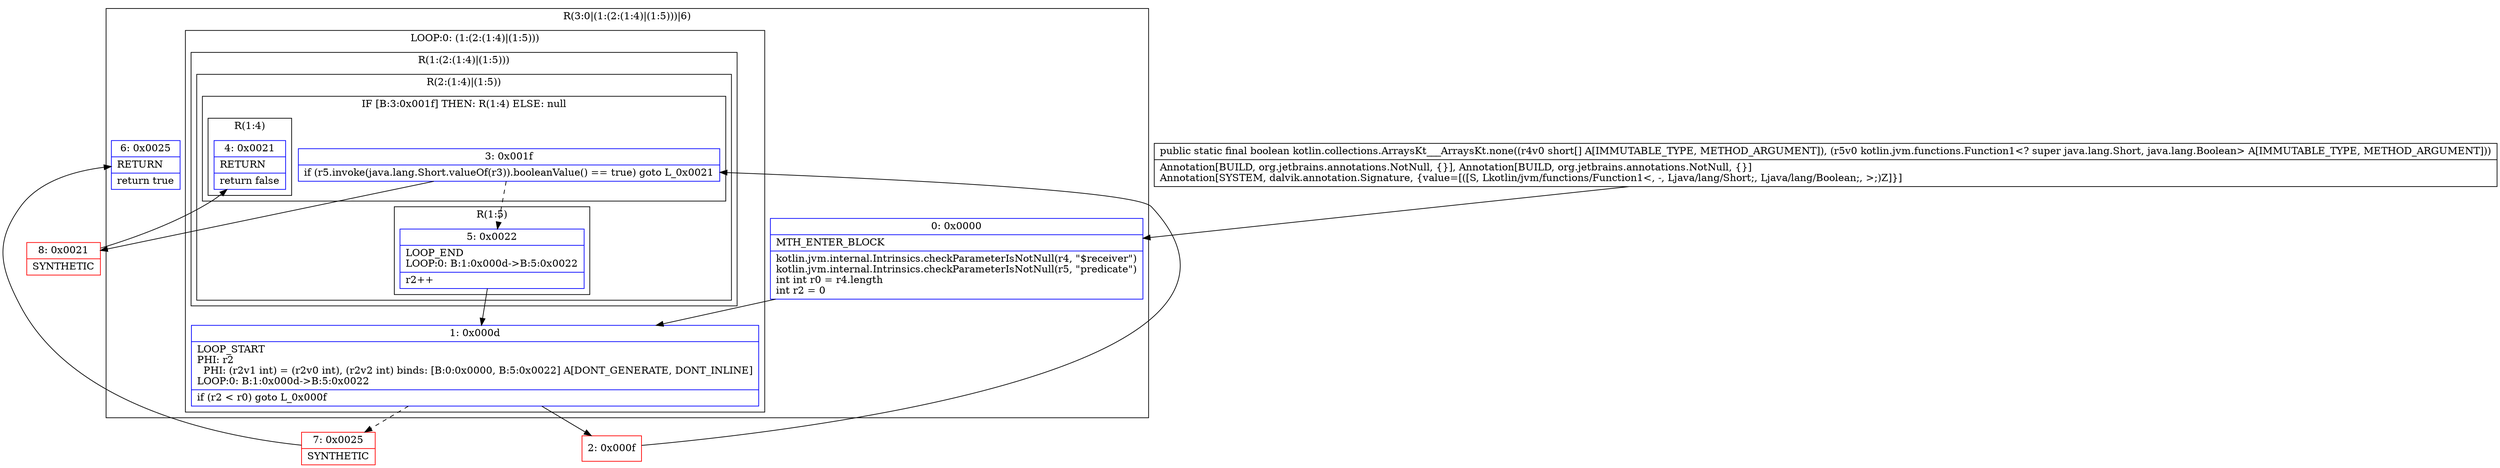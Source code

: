 digraph "CFG forkotlin.collections.ArraysKt___ArraysKt.none([SLkotlin\/jvm\/functions\/Function1;)Z" {
subgraph cluster_Region_1205320051 {
label = "R(3:0|(1:(2:(1:4)|(1:5)))|6)";
node [shape=record,color=blue];
Node_0 [shape=record,label="{0\:\ 0x0000|MTH_ENTER_BLOCK\l|kotlin.jvm.internal.Intrinsics.checkParameterIsNotNull(r4, \"$receiver\")\lkotlin.jvm.internal.Intrinsics.checkParameterIsNotNull(r5, \"predicate\")\lint int r0 = r4.length\lint r2 = 0\l}"];
subgraph cluster_LoopRegion_1246435125 {
label = "LOOP:0: (1:(2:(1:4)|(1:5)))";
node [shape=record,color=blue];
Node_1 [shape=record,label="{1\:\ 0x000d|LOOP_START\lPHI: r2 \l  PHI: (r2v1 int) = (r2v0 int), (r2v2 int) binds: [B:0:0x0000, B:5:0x0022] A[DONT_GENERATE, DONT_INLINE]\lLOOP:0: B:1:0x000d\-\>B:5:0x0022\l|if (r2 \< r0) goto L_0x000f\l}"];
subgraph cluster_Region_114108685 {
label = "R(1:(2:(1:4)|(1:5)))";
node [shape=record,color=blue];
subgraph cluster_Region_946704688 {
label = "R(2:(1:4)|(1:5))";
node [shape=record,color=blue];
subgraph cluster_IfRegion_1952004874 {
label = "IF [B:3:0x001f] THEN: R(1:4) ELSE: null";
node [shape=record,color=blue];
Node_3 [shape=record,label="{3\:\ 0x001f|if (r5.invoke(java.lang.Short.valueOf(r3)).booleanValue() == true) goto L_0x0021\l}"];
subgraph cluster_Region_1715038219 {
label = "R(1:4)";
node [shape=record,color=blue];
Node_4 [shape=record,label="{4\:\ 0x0021|RETURN\l|return false\l}"];
}
}
subgraph cluster_Region_417225362 {
label = "R(1:5)";
node [shape=record,color=blue];
Node_5 [shape=record,label="{5\:\ 0x0022|LOOP_END\lLOOP:0: B:1:0x000d\-\>B:5:0x0022\l|r2++\l}"];
}
}
}
}
Node_6 [shape=record,label="{6\:\ 0x0025|RETURN\l|return true\l}"];
}
Node_2 [shape=record,color=red,label="{2\:\ 0x000f}"];
Node_7 [shape=record,color=red,label="{7\:\ 0x0025|SYNTHETIC\l}"];
Node_8 [shape=record,color=red,label="{8\:\ 0x0021|SYNTHETIC\l}"];
MethodNode[shape=record,label="{public static final boolean kotlin.collections.ArraysKt___ArraysKt.none((r4v0 short[] A[IMMUTABLE_TYPE, METHOD_ARGUMENT]), (r5v0 kotlin.jvm.functions.Function1\<? super java.lang.Short, java.lang.Boolean\> A[IMMUTABLE_TYPE, METHOD_ARGUMENT]))  | Annotation[BUILD, org.jetbrains.annotations.NotNull, \{\}], Annotation[BUILD, org.jetbrains.annotations.NotNull, \{\}]\lAnnotation[SYSTEM, dalvik.annotation.Signature, \{value=[([S, Lkotlin\/jvm\/functions\/Function1\<, \-, Ljava\/lang\/Short;, Ljava\/lang\/Boolean;, \>;)Z]\}]\l}"];
MethodNode -> Node_0;
Node_0 -> Node_1;
Node_1 -> Node_2;
Node_1 -> Node_7[style=dashed];
Node_3 -> Node_5[style=dashed];
Node_3 -> Node_8;
Node_5 -> Node_1;
Node_2 -> Node_3;
Node_7 -> Node_6;
Node_8 -> Node_4;
}

